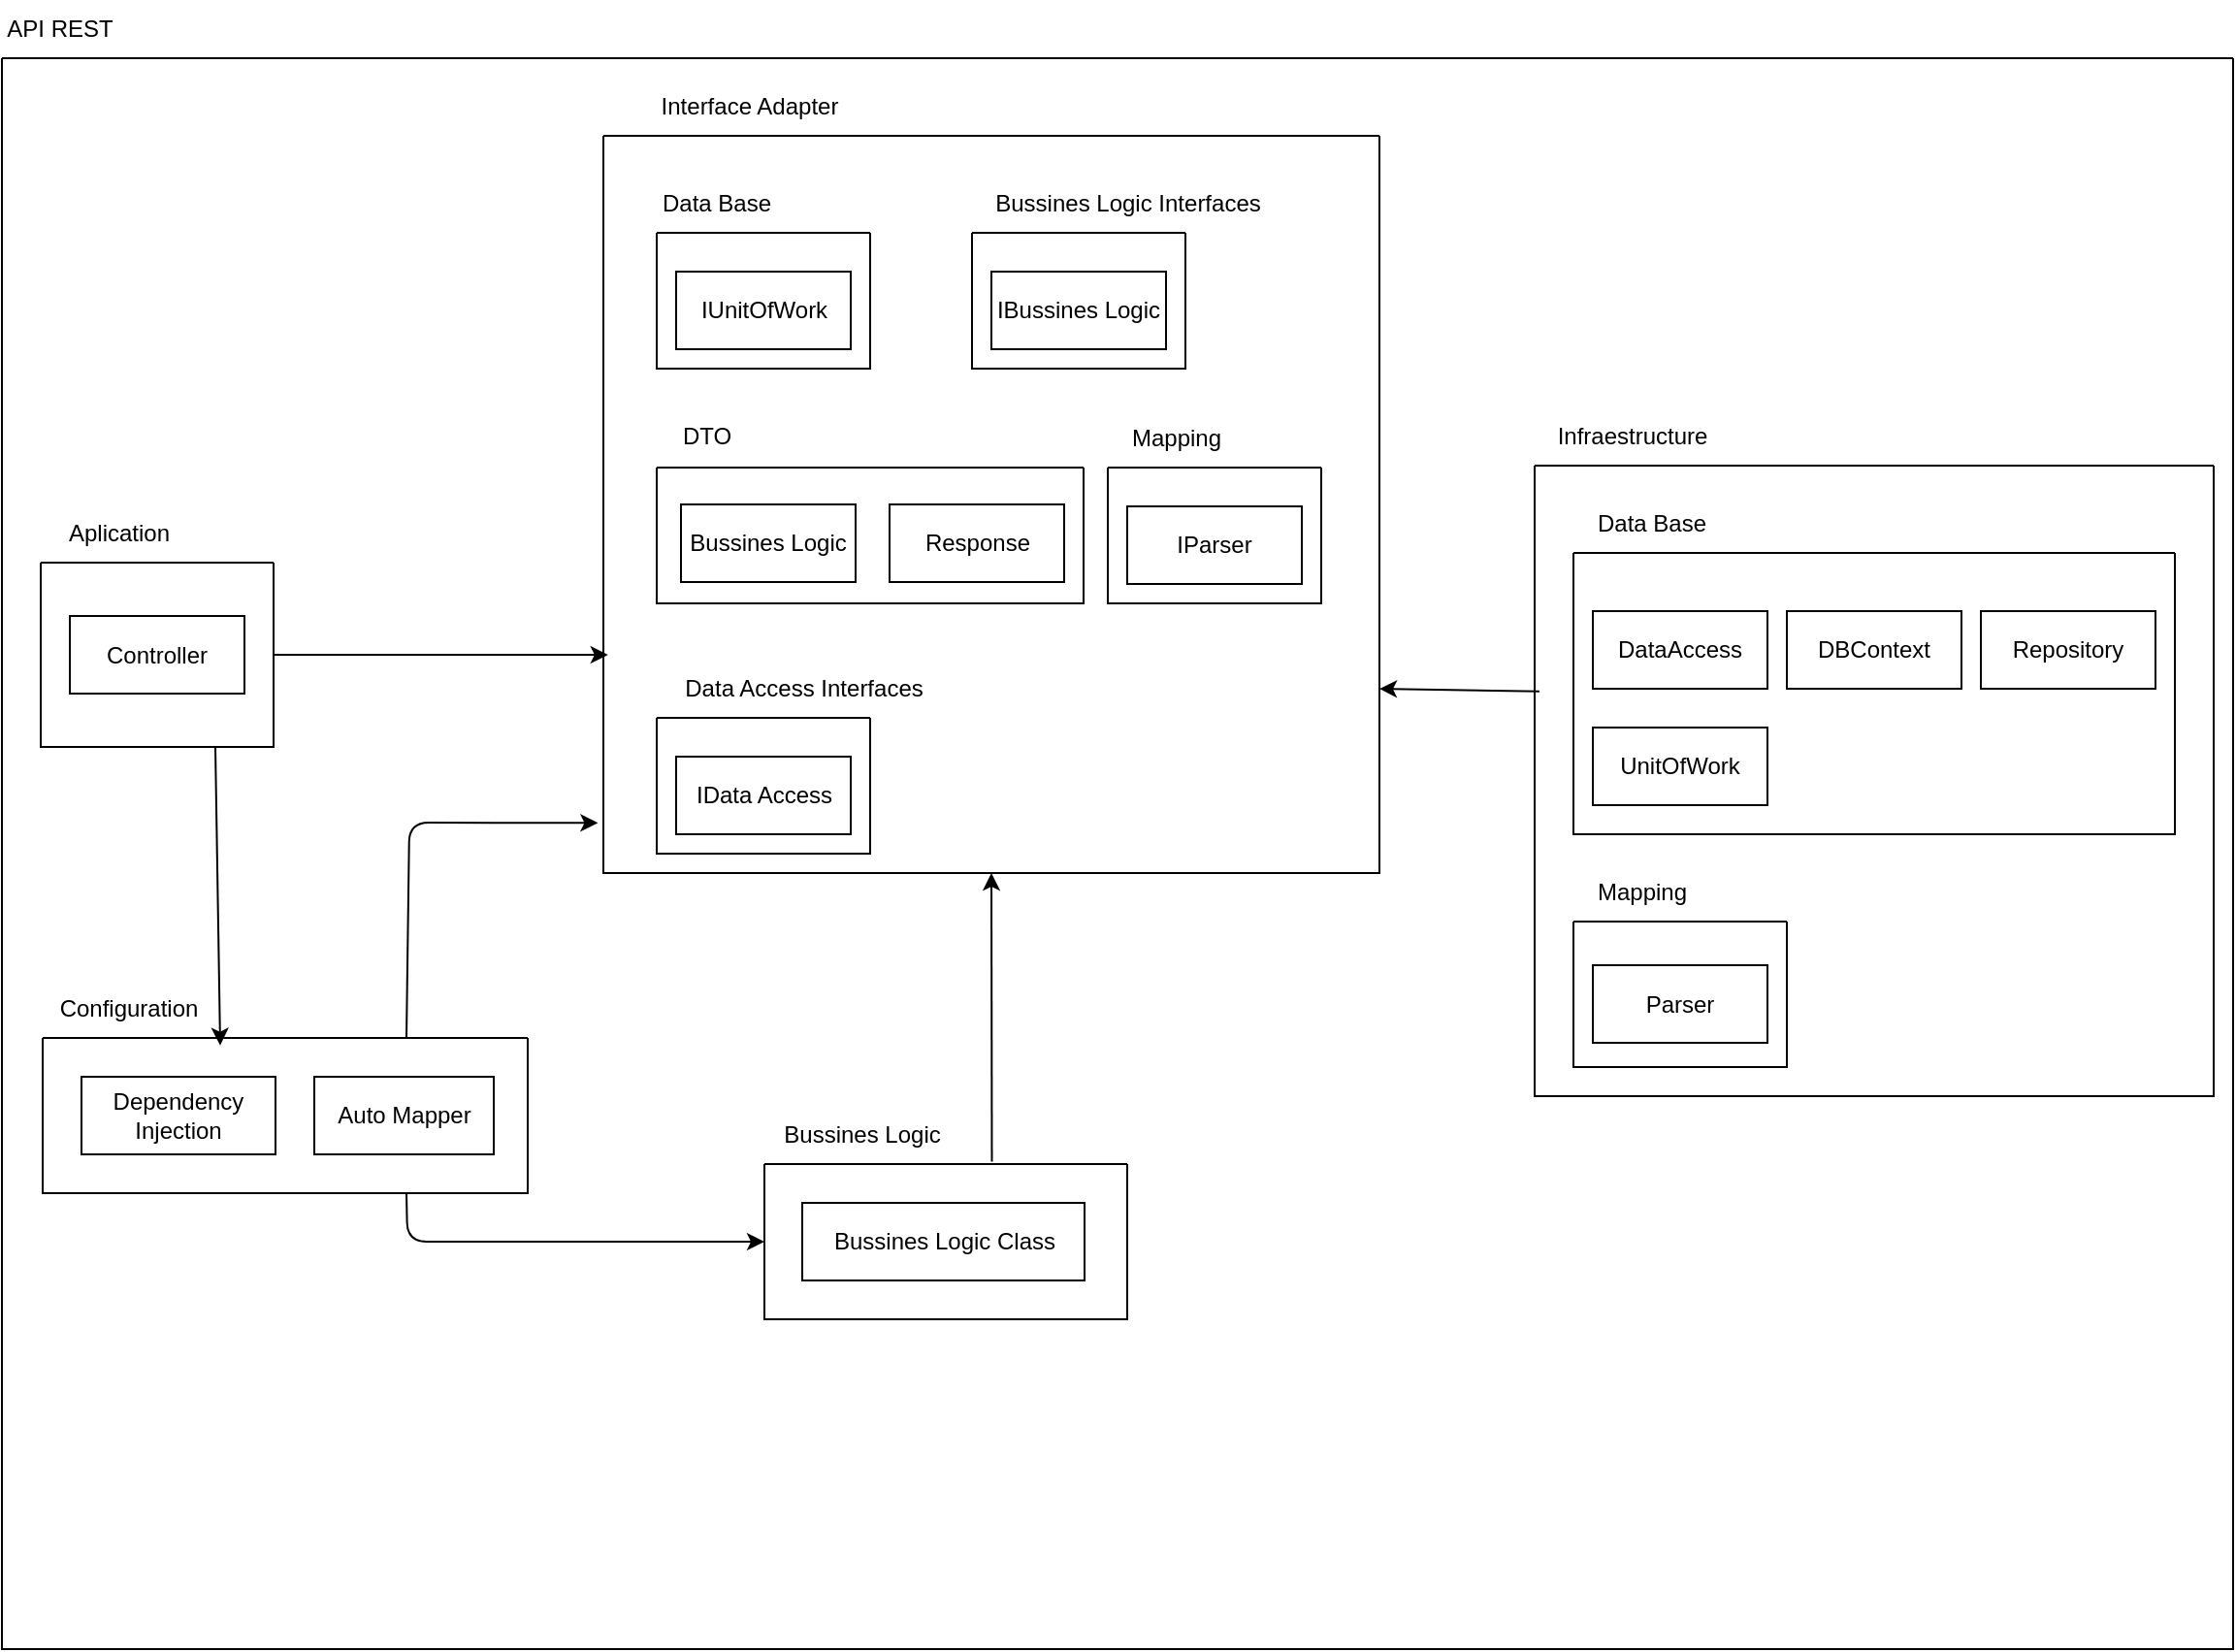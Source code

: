 <mxfile>
    <diagram id="3O0-Xh2WC5IiVglX6IXl" name="Página-1">
        <mxGraphModel dx="1511" dy="611" grid="1" gridSize="10" guides="1" tooltips="1" connect="1" arrows="1" fold="1" page="1" pageScale="1" pageWidth="827" pageHeight="1169" math="0" shadow="0">
            <root>
                <mxCell id="0"/>
                <mxCell id="1" parent="0"/>
                <mxCell id="5" value="" style="swimlane;startSize=0;" parent="1" vertex="1">
                    <mxGeometry x="490" y="70" width="1150" height="820" as="geometry"/>
                </mxCell>
                <mxCell id="41" style="edgeStyle=none;html=1;exitX=1;exitY=0.5;exitDx=0;exitDy=0;entryX=0.006;entryY=0.704;entryDx=0;entryDy=0;entryPerimeter=0;" parent="5" source="11" target="15" edge="1">
                    <mxGeometry relative="1" as="geometry">
                        <mxPoint x="140" y="320.518" as="sourcePoint"/>
                        <mxPoint x="300" y="308" as="targetPoint"/>
                    </mxGeometry>
                </mxCell>
                <mxCell id="11" value="" style="swimlane;startSize=0;" parent="5" vertex="1">
                    <mxGeometry x="20" y="260" width="120" height="95" as="geometry"/>
                </mxCell>
                <mxCell id="13" value="Controller" style="whiteSpace=wrap;html=1;" parent="11" vertex="1">
                    <mxGeometry x="15" y="27.5" width="90" height="40" as="geometry"/>
                </mxCell>
                <mxCell id="12" value="Aplication" style="text;html=1;align=center;verticalAlign=middle;resizable=0;points=[];autosize=1;strokeColor=none;fillColor=none;" parent="5" vertex="1">
                    <mxGeometry x="20" y="230" width="80" height="30" as="geometry"/>
                </mxCell>
                <mxCell id="16" value="Interface Adapter" style="text;html=1;align=center;verticalAlign=middle;resizable=0;points=[];autosize=1;strokeColor=none;fillColor=none;" parent="5" vertex="1">
                    <mxGeometry x="330" y="10" width="110" height="30" as="geometry"/>
                </mxCell>
                <mxCell id="15" value="" style="swimlane;startSize=0;" parent="5" vertex="1">
                    <mxGeometry x="310" y="40" width="400" height="380" as="geometry"/>
                </mxCell>
                <mxCell id="17" value="" style="swimlane;startSize=0;" parent="15" vertex="1">
                    <mxGeometry x="27.5" y="50" width="110" height="70" as="geometry"/>
                </mxCell>
                <mxCell id="19" value="IUnitOfWork" style="whiteSpace=wrap;html=1;" parent="17" vertex="1">
                    <mxGeometry x="10" y="20" width="90" height="40" as="geometry"/>
                </mxCell>
                <mxCell id="18" value="Data Base" style="text;html=1;align=center;verticalAlign=middle;resizable=0;points=[];autosize=1;strokeColor=none;fillColor=none;" parent="15" vertex="1">
                    <mxGeometry x="17.5" y="20" width="80" height="30" as="geometry"/>
                </mxCell>
                <mxCell id="20" value="" style="swimlane;startSize=0;" parent="15" vertex="1">
                    <mxGeometry x="260" y="171" width="110" height="70" as="geometry"/>
                </mxCell>
                <mxCell id="21" value="IParser" style="whiteSpace=wrap;html=1;" parent="20" vertex="1">
                    <mxGeometry x="10" y="20" width="90" height="40" as="geometry"/>
                </mxCell>
                <mxCell id="22" value="Mapping" style="text;html=1;align=center;verticalAlign=middle;resizable=0;points=[];autosize=1;strokeColor=none;fillColor=none;" parent="15" vertex="1">
                    <mxGeometry x="260" y="141" width="70" height="30" as="geometry"/>
                </mxCell>
                <mxCell id="23" value="" style="swimlane;startSize=0;" parent="15" vertex="1">
                    <mxGeometry x="27.5" y="171" width="220" height="70" as="geometry"/>
                </mxCell>
                <mxCell id="26" value="Response" style="whiteSpace=wrap;html=1;" parent="23" vertex="1">
                    <mxGeometry x="120" y="19" width="90" height="40" as="geometry"/>
                </mxCell>
                <mxCell id="25" value="Bussines Logic" style="whiteSpace=wrap;html=1;" parent="23" vertex="1">
                    <mxGeometry x="12.5" y="19" width="90" height="40" as="geometry"/>
                </mxCell>
                <mxCell id="24" value="DTO" style="text;html=1;align=center;verticalAlign=middle;resizable=0;points=[];autosize=1;strokeColor=none;fillColor=none;" parent="15" vertex="1">
                    <mxGeometry x="27.5" y="140" width="50" height="30" as="geometry"/>
                </mxCell>
                <mxCell id="50" value="" style="swimlane;startSize=0;" vertex="1" parent="15">
                    <mxGeometry x="190" y="50" width="110" height="70" as="geometry"/>
                </mxCell>
                <mxCell id="51" value="IBussines Logic" style="whiteSpace=wrap;html=1;" vertex="1" parent="50">
                    <mxGeometry x="10" y="20" width="90" height="40" as="geometry"/>
                </mxCell>
                <mxCell id="52" value="Bussines Logic Interfaces" style="text;html=1;align=center;verticalAlign=middle;resizable=0;points=[];autosize=1;strokeColor=none;fillColor=none;" vertex="1" parent="15">
                    <mxGeometry x="190" y="20" width="160" height="30" as="geometry"/>
                </mxCell>
                <mxCell id="53" value="" style="swimlane;startSize=0;" vertex="1" parent="15">
                    <mxGeometry x="27.5" y="300" width="110" height="70" as="geometry"/>
                </mxCell>
                <mxCell id="54" value="IData Access" style="whiteSpace=wrap;html=1;" vertex="1" parent="53">
                    <mxGeometry x="10" y="20" width="90" height="40" as="geometry"/>
                </mxCell>
                <mxCell id="55" value="Data Access Interfaces" style="text;html=1;align=center;verticalAlign=middle;resizable=0;points=[];autosize=1;strokeColor=none;fillColor=none;" vertex="1" parent="15">
                    <mxGeometry x="27.5" y="270" width="150" height="30" as="geometry"/>
                </mxCell>
                <mxCell id="65" style="edgeStyle=none;html=1;entryX=1;entryY=0.75;entryDx=0;entryDy=0;exitX=0.007;exitY=0.358;exitDx=0;exitDy=0;exitPerimeter=0;" edge="1" parent="5" source="27" target="15">
                    <mxGeometry relative="1" as="geometry"/>
                </mxCell>
                <mxCell id="27" value="" style="swimlane;startSize=0;" parent="5" vertex="1">
                    <mxGeometry x="790" y="210" width="350" height="325" as="geometry"/>
                </mxCell>
                <mxCell id="29" value="" style="swimlane;startSize=0;" parent="27" vertex="1">
                    <mxGeometry x="20" y="45" width="310" height="145" as="geometry"/>
                </mxCell>
                <mxCell id="32" value="DBContext" style="whiteSpace=wrap;html=1;" parent="29" vertex="1">
                    <mxGeometry x="110" y="30" width="90" height="40" as="geometry"/>
                </mxCell>
                <mxCell id="33" value="Repository" style="whiteSpace=wrap;html=1;" parent="29" vertex="1">
                    <mxGeometry x="210" y="30" width="90" height="40" as="geometry"/>
                </mxCell>
                <mxCell id="31" value="DataAccess" style="whiteSpace=wrap;html=1;" parent="29" vertex="1">
                    <mxGeometry x="10" y="30" width="90" height="40" as="geometry"/>
                </mxCell>
                <mxCell id="34" value="UnitOfWork" style="whiteSpace=wrap;html=1;" parent="29" vertex="1">
                    <mxGeometry x="10" y="90" width="90" height="40" as="geometry"/>
                </mxCell>
                <mxCell id="30" value="Data Base" style="text;html=1;align=center;verticalAlign=middle;resizable=0;points=[];autosize=1;strokeColor=none;fillColor=none;" parent="27" vertex="1">
                    <mxGeometry x="20" y="15" width="80" height="30" as="geometry"/>
                </mxCell>
                <mxCell id="35" value="" style="swimlane;startSize=0;" parent="27" vertex="1">
                    <mxGeometry x="20" y="235" width="110" height="75" as="geometry"/>
                </mxCell>
                <mxCell id="38" value="Parser" style="whiteSpace=wrap;html=1;" parent="35" vertex="1">
                    <mxGeometry x="10" y="22.5" width="90" height="40" as="geometry"/>
                </mxCell>
                <mxCell id="40" value="Mapping" style="text;html=1;align=center;verticalAlign=middle;resizable=0;points=[];autosize=1;strokeColor=none;fillColor=none;" parent="27" vertex="1">
                    <mxGeometry x="20" y="205" width="70" height="30" as="geometry"/>
                </mxCell>
                <mxCell id="28" value="Infraestructure" style="text;html=1;align=center;verticalAlign=middle;resizable=0;points=[];autosize=1;strokeColor=none;fillColor=none;" parent="5" vertex="1">
                    <mxGeometry x="790" y="180" width="100" height="30" as="geometry"/>
                </mxCell>
                <mxCell id="60" style="edgeStyle=none;html=1;entryX=0.5;entryY=1;entryDx=0;entryDy=0;exitX=0.627;exitY=-0.015;exitDx=0;exitDy=0;exitPerimeter=0;" edge="1" parent="5" source="44" target="15">
                    <mxGeometry relative="1" as="geometry"/>
                </mxCell>
                <mxCell id="44" value="" style="swimlane;startSize=0;" parent="5" vertex="1">
                    <mxGeometry x="393" y="570" width="187" height="80" as="geometry"/>
                </mxCell>
                <mxCell id="47" value="Bussines Logic Class" style="whiteSpace=wrap;html=1;" parent="44" vertex="1">
                    <mxGeometry x="19.5" y="20" width="145.5" height="40" as="geometry"/>
                </mxCell>
                <mxCell id="45" value="Configuration" style="text;html=1;align=center;verticalAlign=middle;resizable=0;points=[];autosize=1;strokeColor=none;fillColor=none;" parent="5" vertex="1">
                    <mxGeometry x="20" y="475" width="90" height="30" as="geometry"/>
                </mxCell>
                <mxCell id="59" value="Bussines Logic" style="text;html=1;align=center;verticalAlign=middle;resizable=0;points=[];autosize=1;strokeColor=none;fillColor=none;" vertex="1" parent="5">
                    <mxGeometry x="393" y="540" width="100" height="30" as="geometry"/>
                </mxCell>
                <mxCell id="6" value="API REST" style="text;html=1;align=center;verticalAlign=middle;whiteSpace=wrap;rounded=0;" parent="1" vertex="1">
                    <mxGeometry x="490" y="40" width="60" height="30" as="geometry"/>
                </mxCell>
                <mxCell id="61" style="edgeStyle=none;html=1;exitX=0.75;exitY=1;exitDx=0;exitDy=0;entryX=0;entryY=0.5;entryDx=0;entryDy=0;" edge="1" parent="1" source="56" target="44">
                    <mxGeometry relative="1" as="geometry">
                        <Array as="points">
                            <mxPoint x="699" y="680"/>
                        </Array>
                    </mxGeometry>
                </mxCell>
                <mxCell id="63" style="edgeStyle=none;html=1;exitX=0.75;exitY=0;exitDx=0;exitDy=0;entryX=-0.007;entryY=0.932;entryDx=0;entryDy=0;entryPerimeter=0;" edge="1" parent="1" source="56" target="15">
                    <mxGeometry relative="1" as="geometry">
                        <Array as="points">
                            <mxPoint x="700" y="464"/>
                        </Array>
                    </mxGeometry>
                </mxCell>
                <mxCell id="56" value="" style="swimlane;startSize=0;" vertex="1" parent="1">
                    <mxGeometry x="511" y="575" width="250" height="80" as="geometry"/>
                </mxCell>
                <mxCell id="57" value="Auto Mapper" style="whiteSpace=wrap;html=1;" vertex="1" parent="56">
                    <mxGeometry x="140" y="20" width="92.5" height="40" as="geometry"/>
                </mxCell>
                <mxCell id="58" value="Dependency&lt;div&gt;Injection&lt;/div&gt;" style="whiteSpace=wrap;html=1;" vertex="1" parent="56">
                    <mxGeometry x="20" y="20" width="100" height="40" as="geometry"/>
                </mxCell>
                <mxCell id="62" style="edgeStyle=none;html=1;exitX=0.75;exitY=1;exitDx=0;exitDy=0;entryX=0.366;entryY=0.048;entryDx=0;entryDy=0;entryPerimeter=0;" edge="1" parent="1" source="11" target="56">
                    <mxGeometry relative="1" as="geometry"/>
                </mxCell>
            </root>
        </mxGraphModel>
    </diagram>
</mxfile>